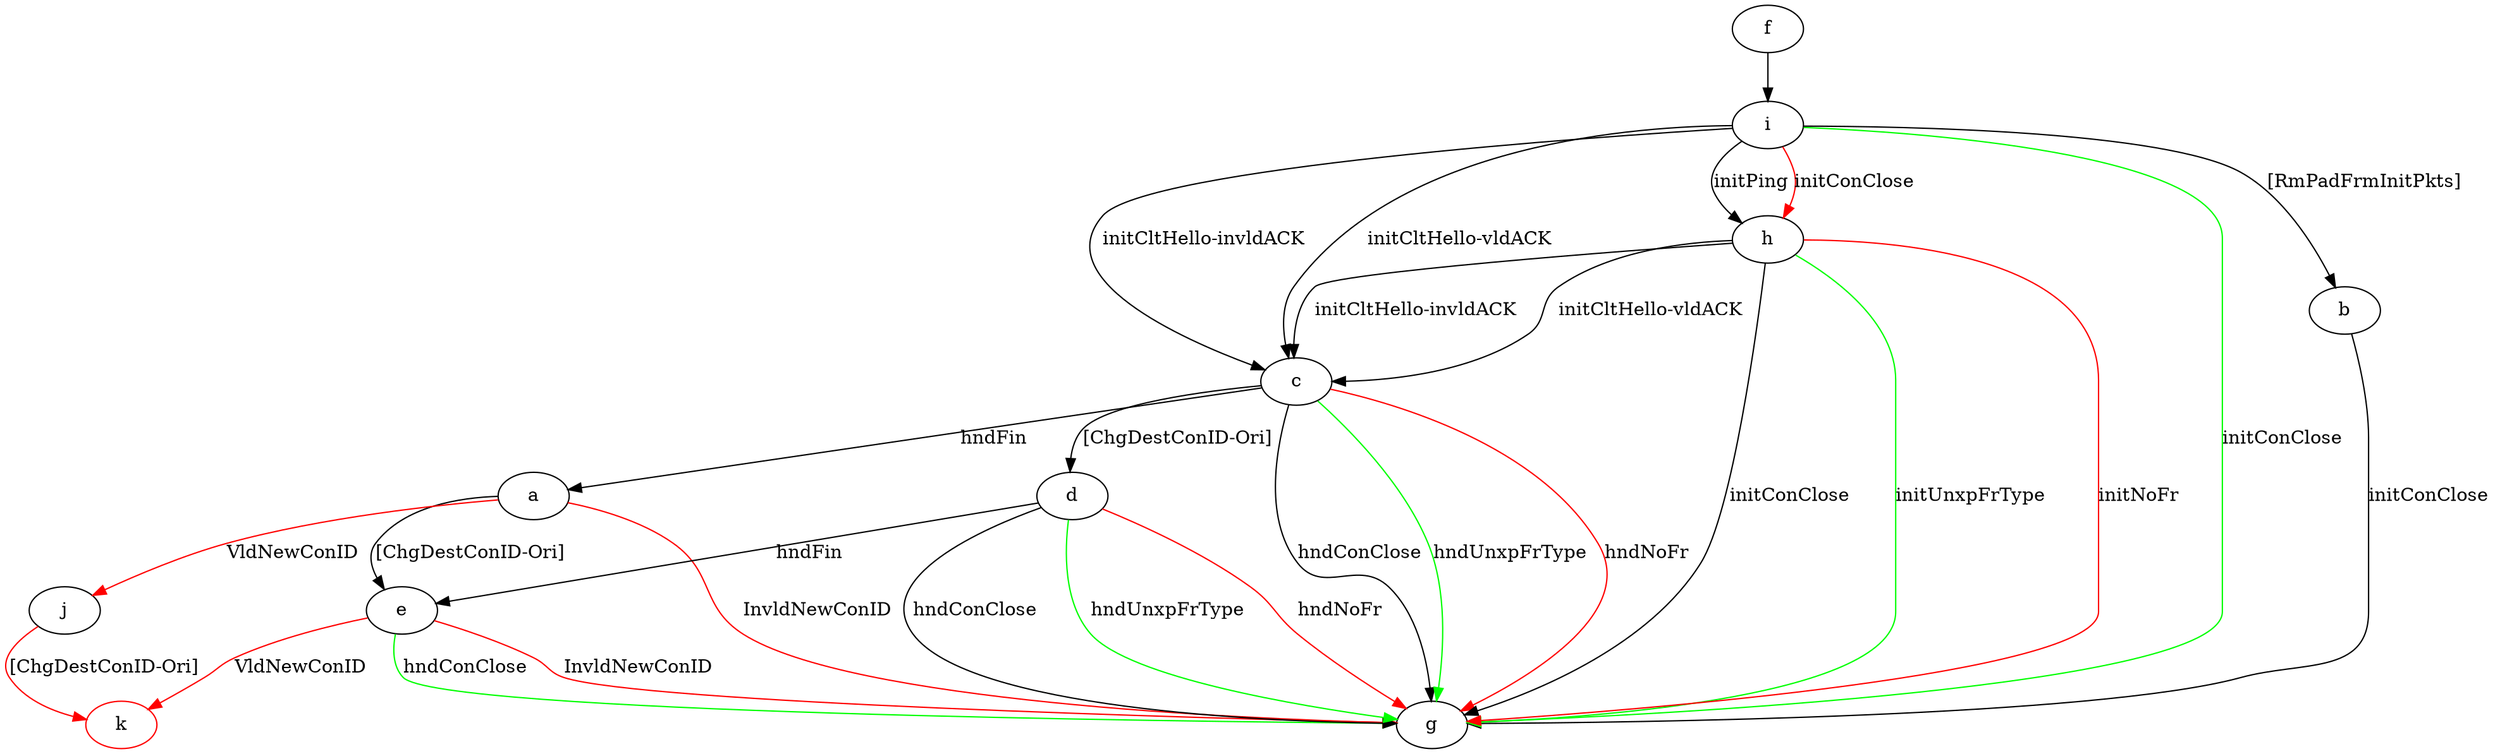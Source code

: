 digraph "" {
	a -> e	[key=0,
		label="[ChgDestConID-Ori] "];
	a -> g	[key=0,
		color=red,
		label="InvldNewConID "];
	a -> j	[key=0,
		color=red,
		label="VldNewConID "];
	b -> g	[key=0,
		label="initConClose "];
	c -> a	[key=0,
		label="hndFin "];
	c -> d	[key=0,
		label="[ChgDestConID-Ori] "];
	c -> g	[key=0,
		label="hndConClose "];
	c -> g	[key=1,
		color=green,
		label="hndUnxpFrType "];
	c -> g	[key=2,
		color=red,
		label="hndNoFr "];
	d -> e	[key=0,
		label="hndFin "];
	d -> g	[key=0,
		label="hndConClose "];
	d -> g	[key=1,
		color=green,
		label="hndUnxpFrType "];
	d -> g	[key=2,
		color=red,
		label="hndNoFr "];
	e -> g	[key=0,
		color=green,
		label="hndConClose "];
	e -> g	[key=1,
		color=red,
		label="InvldNewConID "];
	k	[color=red];
	e -> k	[key=0,
		color=red,
		label="VldNewConID "];
	f -> i	[key=0];
	h -> c	[key=0,
		label="initCltHello-vldACK "];
	h -> c	[key=1,
		label="initCltHello-invldACK "];
	h -> g	[key=0,
		label="initConClose "];
	h -> g	[key=1,
		color=green,
		label="initUnxpFrType "];
	h -> g	[key=2,
		color=red,
		label="initNoFr "];
	i -> b	[key=0,
		label="[RmPadFrmInitPkts] "];
	i -> c	[key=0,
		label="initCltHello-vldACK "];
	i -> c	[key=1,
		label="initCltHello-invldACK "];
	i -> g	[key=0,
		color=green,
		label="initConClose "];
	i -> h	[key=0,
		label="initPing "];
	i -> h	[key=1,
		color=red,
		label="initConClose "];
	j -> k	[key=0,
		color=red,
		label="[ChgDestConID-Ori] "];
}
